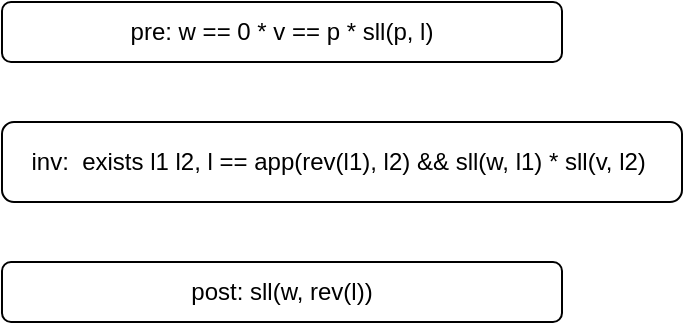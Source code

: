 <mxfile version="28.0.6">
  <diagram name="Page-1" id="q18oyj5nkHdAvPVPkrR_">
    <mxGraphModel dx="742" dy="450" grid="1" gridSize="10" guides="1" tooltips="1" connect="1" arrows="1" fold="1" page="1" pageScale="1" pageWidth="827" pageHeight="1169" math="0" shadow="0">
      <root>
        <mxCell id="0" />
        <mxCell id="1" parent="0" />
        <mxCell id="IY5RS1loPKQpmdRNmgUw-1" value="pre: w == 0 * v == p * sll(p, l)" style="rounded=1;whiteSpace=wrap;html=1;" parent="1" vertex="1">
          <mxGeometry x="190" y="160" width="280" height="30" as="geometry" />
        </mxCell>
        <mxCell id="IY5RS1loPKQpmdRNmgUw-2" value="inv:&amp;nbsp; exists l1 l2, l == app(rev(l1), l2) &amp;amp;&amp;amp; sll(w, l1) * sll(v, l2)&amp;nbsp;" style="rounded=1;whiteSpace=wrap;html=1;" parent="1" vertex="1">
          <mxGeometry x="190" y="220" width="340" height="40" as="geometry" />
        </mxCell>
        <mxCell id="5ztmRmx8na6e_iPSnERG-1" value="post: sll(w, rev(l))" style="rounded=1;whiteSpace=wrap;html=1;" vertex="1" parent="1">
          <mxGeometry x="190" y="290" width="280" height="30" as="geometry" />
        </mxCell>
      </root>
    </mxGraphModel>
  </diagram>
</mxfile>
